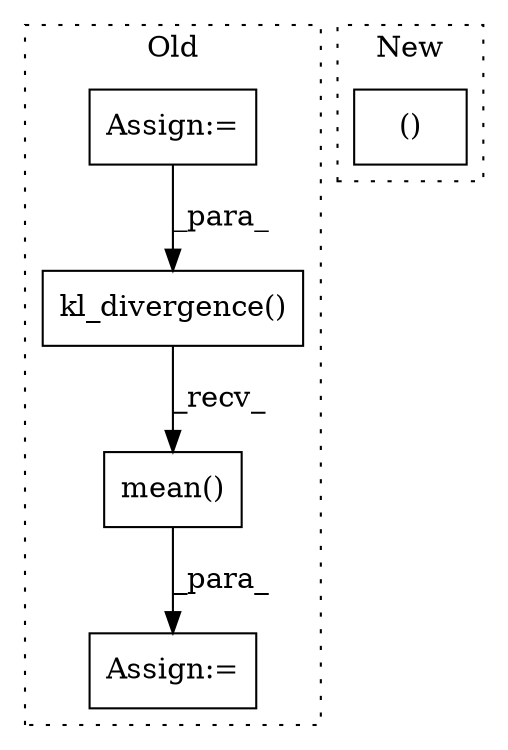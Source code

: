 digraph G {
subgraph cluster0 {
1 [label="kl_divergence()" a="75" s="5634,5684" l="34,1" shape="box"];
3 [label="mean()" a="75" s="5634" l="58" shape="box"];
4 [label="Assign:=" a="68" s="5523" l="3" shape="box"];
5 [label="Assign:=" a="68" s="5631" l="3" shape="box"];
label = "Old";
style="dotted";
}
subgraph cluster1 {
2 [label="()" a="54" s="2129" l="9" shape="box"];
label = "New";
style="dotted";
}
1 -> 3 [label="_recv_"];
3 -> 5 [label="_para_"];
4 -> 1 [label="_para_"];
}